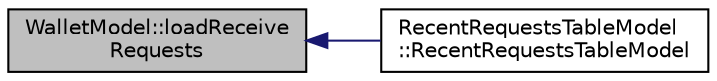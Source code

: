 digraph "WalletModel::loadReceiveRequests"
{
  edge [fontname="Helvetica",fontsize="10",labelfontname="Helvetica",labelfontsize="10"];
  node [fontname="Helvetica",fontsize="10",shape=record];
  rankdir="LR";
  Node1065 [label="WalletModel::loadReceive\lRequests",height=0.2,width=0.4,color="black", fillcolor="grey75", style="filled", fontcolor="black"];
  Node1065 -> Node1066 [dir="back",color="midnightblue",fontsize="10",style="solid",fontname="Helvetica"];
  Node1066 [label="RecentRequestsTableModel\l::RecentRequestsTableModel",height=0.2,width=0.4,color="black", fillcolor="white", style="filled",URL="$class_recent_requests_table_model.html#ab3ef691b8c34e6d6e5ae0bdf7953a360"];
}

